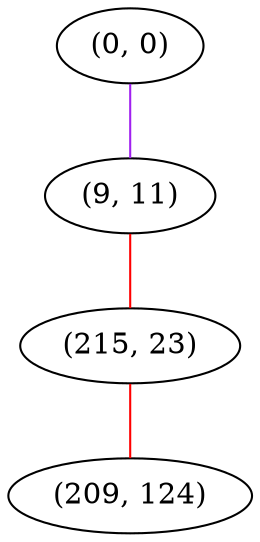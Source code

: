 graph "" {
"(0, 0)";
"(9, 11)";
"(215, 23)";
"(209, 124)";
"(0, 0)" -- "(9, 11)"  [color=purple, key=0, weight=4];
"(9, 11)" -- "(215, 23)"  [color=red, key=0, weight=1];
"(215, 23)" -- "(209, 124)"  [color=red, key=0, weight=1];
}
